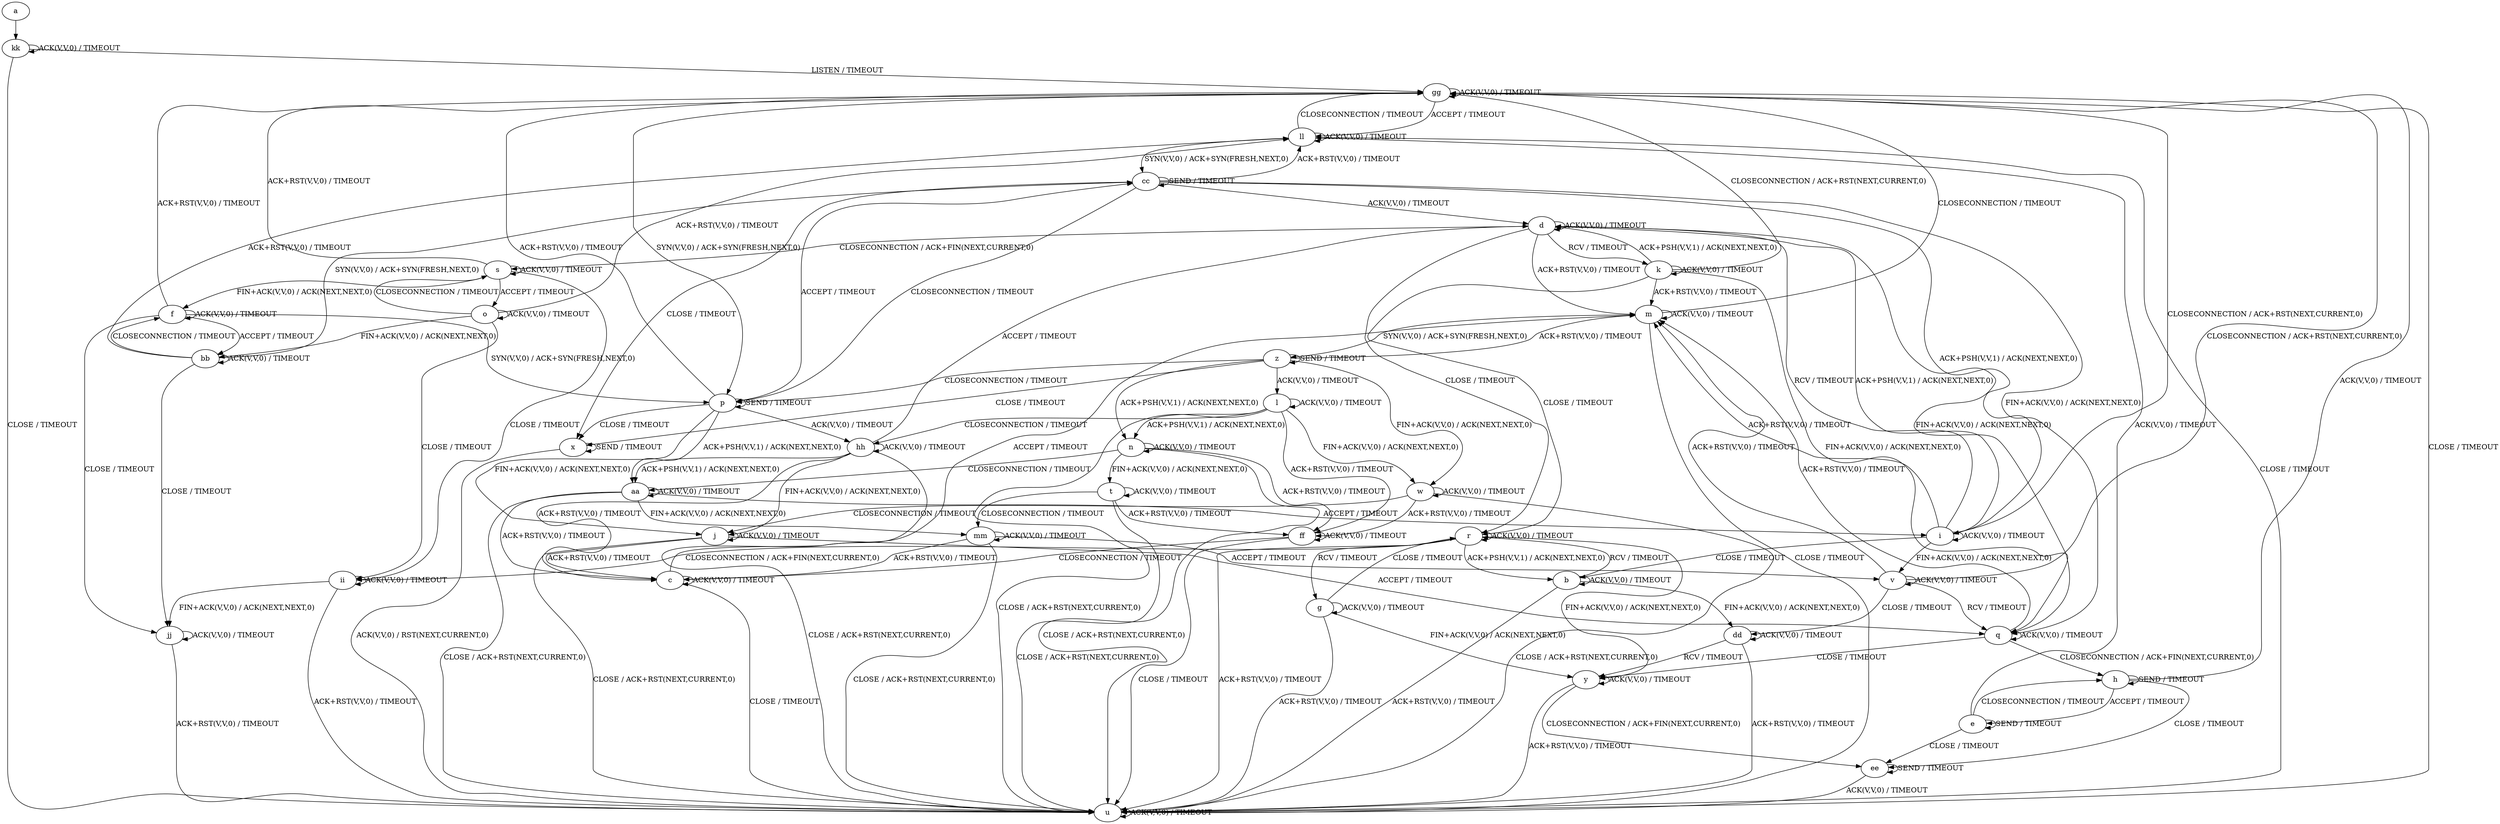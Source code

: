 digraph "" {
	graph ["Incoming time"=5.740129470825195,
		"Outgoing time"=7.106344223022461,
		Output="{'States': 39, 'Transitions': 495, 'Filename': '../results/tcp/TCP_Windows8_Server-TCP_Windows8_Server-yices-4.dot'}",
		Reference="{'States': 39, 'Transitions': 495, 'Filename': '../subjects/tcp/TCP_Windows8_Server.dot'}",
		Solver=yices,
		Updated="{'States': 39, 'Transitions': 495, 'Filename': '../subjects/tcp/TCP_Windows8_Server.dot'}",
		"f-measure"=1.0,
		precision=1.0,
		recall=1.0
	];
	a -> kk [key=0];
b -> b [key=0,
label="ACK(V,V,0) / TIMEOUT"];
b -> r [key=0,
label="RCV / TIMEOUT"];
b -> u [key=0,
label="ACK+RST(V,V,0) / TIMEOUT"];
b -> dd [key=0,
label="FIN+ACK(V,V,0) / ACK(NEXT,NEXT,0)"];
c -> c [key=0,
label="ACK(V,V,0) / TIMEOUT"];
c -> m [key=0,
label="ACCEPT / TIMEOUT"];
c -> u [key=0,
label="CLOSE / TIMEOUT"];
d -> d [key=0,
label="ACK(V,V,0) / TIMEOUT"];
d -> i [key=0,
label="ACK+PSH(V,V,1) / ACK(NEXT,NEXT,0)"];
d -> k [key=0,
label="RCV / TIMEOUT"];
d -> m [key=0,
label="ACK+RST(V,V,0) / TIMEOUT"];
d -> q [key=0,
label="FIN+ACK(V,V,0) / ACK(NEXT,NEXT,0)"];
d -> r [key=0,
label="CLOSE / TIMEOUT"];
d -> s [key=0,
label="CLOSECONNECTION / ACK+FIN(NEXT,CURRENT,0)"];
e -> e [key=0,
label="SEND / TIMEOUT"];
e -> h [key=0,
label="CLOSECONNECTION / TIMEOUT"];
e -> ee [key=0,
label="CLOSE / TIMEOUT"];
e -> ll [key=0,
label="ACK(V,V,0) / TIMEOUT"];
f -> f [key=0,
label="ACK(V,V,0) / TIMEOUT"];
f -> p [key=0,
label="SYN(V,V,0) / ACK+SYN(FRESH,NEXT,0)"];
f -> bb [key=0,
label="ACCEPT / TIMEOUT"];
f -> gg [key=0,
label="ACK+RST(V,V,0) / TIMEOUT"];
f -> jj [key=0,
label="CLOSE / TIMEOUT"];
g -> g [key=0,
label="ACK(V,V,0) / TIMEOUT"];
g -> r [key=0,
label="CLOSE / TIMEOUT"];
g -> u [key=0,
label="ACK+RST(V,V,0) / TIMEOUT"];
g -> y [key=0,
label="FIN+ACK(V,V,0) / ACK(NEXT,NEXT,0)"];
h -> e [key=0,
label="ACCEPT / TIMEOUT"];
h -> h [key=0,
label="SEND / TIMEOUT"];
h -> ee [key=0,
label="CLOSE / TIMEOUT"];
h -> gg [key=0,
label="ACK(V,V,0) / TIMEOUT"];
i -> b [key=0,
label="CLOSE / TIMEOUT"];
i -> d [key=0,
label="RCV / TIMEOUT"];
i -> i [key=0,
label="ACK(V,V,0) / TIMEOUT"];
i -> m [key=0,
label="ACK+RST(V,V,0) / TIMEOUT"];
i -> v [key=0,
label="FIN+ACK(V,V,0) / ACK(NEXT,NEXT,0)"];
i -> gg [key=0,
label="CLOSECONNECTION / ACK+RST(NEXT,CURRENT,0)"];
j -> c [key=0,
label="ACK+RST(V,V,0) / TIMEOUT"];
j -> j [key=0,
label="ACK(V,V,0) / TIMEOUT"];
j -> q [key=0,
label="ACCEPT / TIMEOUT"];
j -> u [key=0,
label="CLOSE / ACK+RST(NEXT,CURRENT,0)"];
k -> d [key=0,
label="ACK+PSH(V,V,1) / ACK(NEXT,NEXT,0)"];
k -> k [key=0,
label="ACK(V,V,0) / TIMEOUT"];
k -> m [key=0,
label="ACK+RST(V,V,0) / TIMEOUT"];
k -> q [key=0,
label="FIN+ACK(V,V,0) / ACK(NEXT,NEXT,0)"];
k -> r [key=0,
label="CLOSE / TIMEOUT"];
k -> gg [key=0,
label="CLOSECONNECTION / ACK+RST(NEXT,CURRENT,0)"];
l -> l [key=0,
label="ACK(V,V,0) / TIMEOUT"];
l -> n [key=0,
label="ACK+PSH(V,V,1) / ACK(NEXT,NEXT,0)"];
l -> u [key=0,
label="CLOSE / ACK+RST(NEXT,CURRENT,0)"];
l -> w [key=0,
label="FIN+ACK(V,V,0) / ACK(NEXT,NEXT,0)"];
l -> ff [key=0,
label="ACK+RST(V,V,0) / TIMEOUT"];
l -> hh [key=0,
label="CLOSECONNECTION / TIMEOUT"];
m -> m [key=0,
label="ACK(V,V,0) / TIMEOUT"];
m -> u [key=0,
label="CLOSE / TIMEOUT"];
m -> z [key=0,
label="SYN(V,V,0) / ACK+SYN(FRESH,NEXT,0)"];
m -> gg [key=0,
label="CLOSECONNECTION / TIMEOUT"];
n -> n [key=0,
label="ACK(V,V,0) / TIMEOUT"];
n -> t [key=0,
label="FIN+ACK(V,V,0) / ACK(NEXT,NEXT,0)"];
n -> u [key=0,
label="CLOSE / ACK+RST(NEXT,CURRENT,0)"];
n -> aa [key=0,
label="CLOSECONNECTION / TIMEOUT"];
n -> ff [key=0,
label="ACK+RST(V,V,0) / TIMEOUT"];
o -> o [key=0,
label="ACK(V,V,0) / TIMEOUT"];
o -> s [key=0,
label="CLOSECONNECTION / TIMEOUT"];
o -> bb [key=0,
label="FIN+ACK(V,V,0) / ACK(NEXT,NEXT,0)"];
o -> ii [key=0,
label="CLOSE / TIMEOUT"];
o -> ll [key=0,
label="ACK+RST(V,V,0) / TIMEOUT"];
p -> j [key=0,
label="FIN+ACK(V,V,0) / ACK(NEXT,NEXT,0)"];
p -> p [key=0,
label="SEND / TIMEOUT"];
p -> x [key=0,
label="CLOSE / TIMEOUT"];
p -> aa [key=0,
label="ACK+PSH(V,V,1) / ACK(NEXT,NEXT,0)"];
p -> cc [key=0,
label="ACCEPT / TIMEOUT"];
p -> gg [key=0,
label="ACK+RST(V,V,0) / TIMEOUT"];
p -> hh [key=0,
label="ACK(V,V,0) / TIMEOUT"];
q -> h [key=0,
label="CLOSECONNECTION / ACK+FIN(NEXT,CURRENT,0)"];
q -> m [key=0,
label="ACK+RST(V,V,0) / TIMEOUT"];
q -> q [key=0,
label="ACK(V,V,0) / TIMEOUT"];
q -> y [key=0,
label="CLOSE / TIMEOUT"];
r -> b [key=0,
label="ACK+PSH(V,V,1) / ACK(NEXT,NEXT,0)"];
r -> g [key=0,
label="RCV / TIMEOUT"];
r -> r [key=0,
label="ACK(V,V,0) / TIMEOUT"];
r -> u [key=0,
label="ACK+RST(V,V,0) / TIMEOUT"];
r -> y [key=0,
label="FIN+ACK(V,V,0) / ACK(NEXT,NEXT,0)"];
r -> ii [key=0,
label="CLOSECONNECTION / ACK+FIN(NEXT,CURRENT,0)"];
s -> f [key=0,
label="FIN+ACK(V,V,0) / ACK(NEXT,NEXT,0)"];
s -> o [key=0,
label="ACCEPT / TIMEOUT"];
s -> s [key=0,
label="ACK(V,V,0) / TIMEOUT"];
s -> gg [key=0,
label="ACK+RST(V,V,0) / TIMEOUT"];
s -> ii [key=0,
label="CLOSE / TIMEOUT"];
t -> t [key=0,
label="ACK(V,V,0) / TIMEOUT"];
t -> u [key=0,
label="CLOSE / ACK+RST(NEXT,CURRENT,0)"];
t -> ff [key=0,
label="ACK+RST(V,V,0) / TIMEOUT"];
t -> mm [key=0,
label="CLOSECONNECTION / TIMEOUT"];
u -> u [key=0,
label="ACK(V,V,0) / TIMEOUT"];
v -> m [key=0,
label="ACK+RST(V,V,0) / TIMEOUT"];
v -> q [key=0,
label="RCV / TIMEOUT"];
v -> v [key=0,
label="ACK(V,V,0) / TIMEOUT"];
v -> dd [key=0,
label="CLOSE / TIMEOUT"];
v -> gg [key=0,
label="CLOSECONNECTION / ACK+RST(NEXT,CURRENT,0)"];
w -> j [key=0,
label="CLOSECONNECTION / TIMEOUT"];
w -> u [key=0,
label="CLOSE / ACK+RST(NEXT,CURRENT,0)"];
w -> w [key=0,
label="ACK(V,V,0) / TIMEOUT"];
w -> ff [key=0,
label="ACK+RST(V,V,0) / TIMEOUT"];
x -> u [key=0,
label="ACK(V,V,0) / RST(NEXT,CURRENT,0)"];
x -> x [key=0,
label="SEND / TIMEOUT"];
y -> u [key=0,
label="ACK+RST(V,V,0) / TIMEOUT"];
y -> y [key=0,
label="ACK(V,V,0) / TIMEOUT"];
y -> ee [key=0,
label="CLOSECONNECTION / ACK+FIN(NEXT,CURRENT,0)"];
z -> l [key=0,
label="ACK(V,V,0) / TIMEOUT"];
z -> m [key=0,
label="ACK+RST(V,V,0) / TIMEOUT"];
z -> n [key=0,
label="ACK+PSH(V,V,1) / ACK(NEXT,NEXT,0)"];
z -> p [key=0,
label="CLOSECONNECTION / TIMEOUT"];
z -> w [key=0,
label="FIN+ACK(V,V,0) / ACK(NEXT,NEXT,0)"];
z -> x [key=0,
label="CLOSE / TIMEOUT"];
z -> z [key=0,
label="SEND / TIMEOUT"];
aa -> c [key=0,
label="ACK+RST(V,V,0) / TIMEOUT"];
aa -> i [key=0,
label="ACCEPT / TIMEOUT"];
aa -> u [key=0,
label="CLOSE / ACK+RST(NEXT,CURRENT,0)"];
aa -> aa [key=0,
label="ACK(V,V,0) / TIMEOUT"];
aa -> mm [key=0,
label="FIN+ACK(V,V,0) / ACK(NEXT,NEXT,0)"];
bb -> f [key=0,
label="CLOSECONNECTION / TIMEOUT"];
bb -> bb [key=0,
label="ACK(V,V,0) / TIMEOUT"];
bb -> cc [key=0,
label="SYN(V,V,0) / ACK+SYN(FRESH,NEXT,0)"];
bb -> jj [key=0,
label="CLOSE / TIMEOUT"];
bb -> ll [key=0,
label="ACK+RST(V,V,0) / TIMEOUT"];
cc -> d [key=0,
label="ACK(V,V,0) / TIMEOUT"];
cc -> i [key=0,
label="ACK+PSH(V,V,1) / ACK(NEXT,NEXT,0)"];
cc -> p [key=0,
label="CLOSECONNECTION / TIMEOUT"];
cc -> q [key=0,
label="FIN+ACK(V,V,0) / ACK(NEXT,NEXT,0)"];
cc -> x [key=0,
label="CLOSE / TIMEOUT"];
cc -> cc [key=0,
label="SEND / TIMEOUT"];
cc -> ll [key=0,
label="ACK+RST(V,V,0) / TIMEOUT"];
dd -> u [key=0,
label="ACK+RST(V,V,0) / TIMEOUT"];
dd -> y [key=0,
label="RCV / TIMEOUT"];
dd -> dd [key=0,
label="ACK(V,V,0) / TIMEOUT"];
ee -> u [key=0,
label="ACK(V,V,0) / TIMEOUT"];
ee -> ee [key=0,
label="SEND / TIMEOUT"];
ff -> c [key=0,
label="CLOSECONNECTION / TIMEOUT"];
ff -> u [key=0,
label="CLOSE / TIMEOUT"];
ff -> ff [key=0,
label="ACK(V,V,0) / TIMEOUT"];
gg -> p [key=0,
label="SYN(V,V,0) / ACK+SYN(FRESH,NEXT,0)"];
gg -> u [key=0,
label="CLOSE / TIMEOUT"];
gg -> gg [key=0,
label="ACK(V,V,0) / TIMEOUT"];
gg -> ll [key=0,
label="ACCEPT / TIMEOUT"];
hh -> c [key=0,
label="ACK+RST(V,V,0) / TIMEOUT"];
hh -> d [key=0,
label="ACCEPT / TIMEOUT"];
hh -> j [key=0,
label="FIN+ACK(V,V,0) / ACK(NEXT,NEXT,0)"];
hh -> u [key=0,
label="CLOSE / ACK+RST(NEXT,CURRENT,0)"];
hh -> aa [key=0,
label="ACK+PSH(V,V,1) / ACK(NEXT,NEXT,0)"];
hh -> hh [key=0,
label="ACK(V,V,0) / TIMEOUT"];
ii -> u [key=0,
label="ACK+RST(V,V,0) / TIMEOUT"];
ii -> ii [key=0,
label="ACK(V,V,0) / TIMEOUT"];
ii -> jj [key=0,
label="FIN+ACK(V,V,0) / ACK(NEXT,NEXT,0)"];
jj -> u [key=0,
label="ACK+RST(V,V,0) / TIMEOUT"];
jj -> jj [key=0,
label="ACK(V,V,0) / TIMEOUT"];
kk -> u [key=0,
label="CLOSE / TIMEOUT"];
kk -> gg [key=0,
label="LISTEN / TIMEOUT"];
kk -> kk [key=0,
label="ACK(V,V,0) / TIMEOUT"];
ll -> u [key=0,
label="CLOSE / TIMEOUT"];
ll -> cc [key=0,
label="SYN(V,V,0) / ACK+SYN(FRESH,NEXT,0)"];
ll -> gg [key=0,
label="CLOSECONNECTION / TIMEOUT"];
ll -> ll [key=0,
label="ACK(V,V,0) / TIMEOUT"];
mm -> c [key=0,
label="ACK+RST(V,V,0) / TIMEOUT"];
mm -> u [key=0,
label="CLOSE / ACK+RST(NEXT,CURRENT,0)"];
mm -> v [key=0,
label="ACCEPT / TIMEOUT"];
mm -> mm [key=0,
label="ACK(V,V,0) / TIMEOUT"];
}
